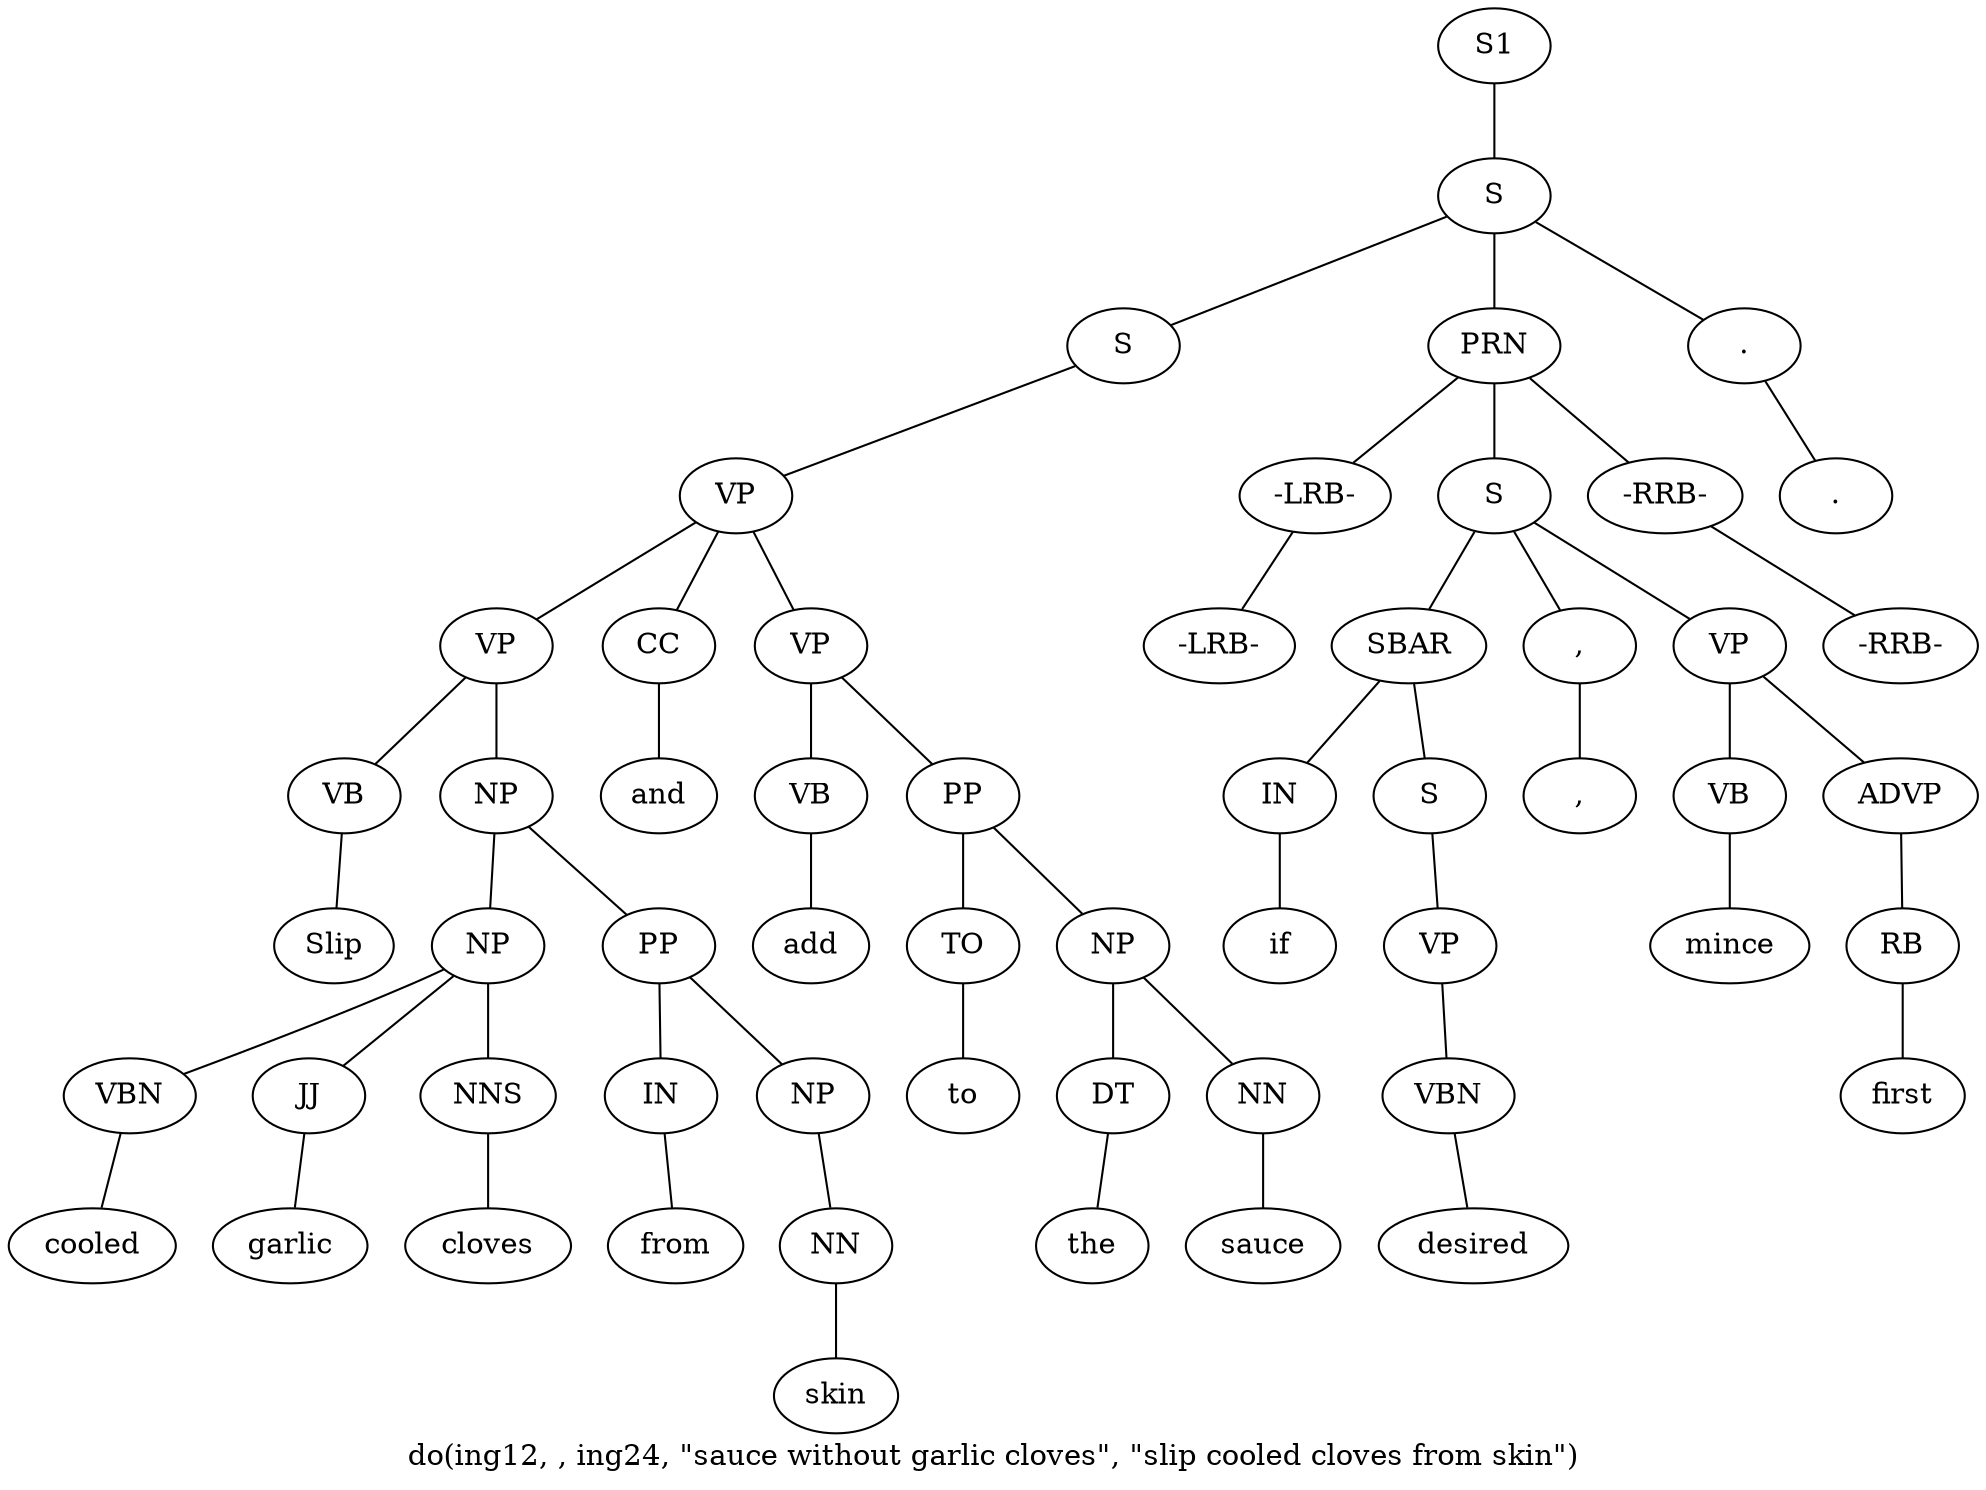 graph SyntaxGraph {
	label = "do(ing12, , ing24, \"sauce without garlic cloves\", \"slip cooled cloves from skin\")";
	Node0 [label="S1"];
	Node1 [label="S"];
	Node2 [label="S"];
	Node3 [label="VP"];
	Node4 [label="VP"];
	Node5 [label="VB"];
	Node6 [label="Slip"];
	Node7 [label="NP"];
	Node8 [label="NP"];
	Node9 [label="VBN"];
	Node10 [label="cooled"];
	Node11 [label="JJ"];
	Node12 [label="garlic"];
	Node13 [label="NNS"];
	Node14 [label="cloves"];
	Node15 [label="PP"];
	Node16 [label="IN"];
	Node17 [label="from"];
	Node18 [label="NP"];
	Node19 [label="NN"];
	Node20 [label="skin"];
	Node21 [label="CC"];
	Node22 [label="and"];
	Node23 [label="VP"];
	Node24 [label="VB"];
	Node25 [label="add"];
	Node26 [label="PP"];
	Node27 [label="TO"];
	Node28 [label="to"];
	Node29 [label="NP"];
	Node30 [label="DT"];
	Node31 [label="the"];
	Node32 [label="NN"];
	Node33 [label="sauce"];
	Node34 [label="PRN"];
	Node35 [label="-LRB-"];
	Node36 [label="-LRB-"];
	Node37 [label="S"];
	Node38 [label="SBAR"];
	Node39 [label="IN"];
	Node40 [label="if"];
	Node41 [label="S"];
	Node42 [label="VP"];
	Node43 [label="VBN"];
	Node44 [label="desired"];
	Node45 [label=","];
	Node46 [label=","];
	Node47 [label="VP"];
	Node48 [label="VB"];
	Node49 [label="mince"];
	Node50 [label="ADVP"];
	Node51 [label="RB"];
	Node52 [label="first"];
	Node53 [label="-RRB-"];
	Node54 [label="-RRB-"];
	Node55 [label="."];
	Node56 [label="."];

	Node0 -- Node1;
	Node1 -- Node2;
	Node1 -- Node34;
	Node1 -- Node55;
	Node2 -- Node3;
	Node3 -- Node4;
	Node3 -- Node21;
	Node3 -- Node23;
	Node4 -- Node5;
	Node4 -- Node7;
	Node5 -- Node6;
	Node7 -- Node8;
	Node7 -- Node15;
	Node8 -- Node9;
	Node8 -- Node11;
	Node8 -- Node13;
	Node9 -- Node10;
	Node11 -- Node12;
	Node13 -- Node14;
	Node15 -- Node16;
	Node15 -- Node18;
	Node16 -- Node17;
	Node18 -- Node19;
	Node19 -- Node20;
	Node21 -- Node22;
	Node23 -- Node24;
	Node23 -- Node26;
	Node24 -- Node25;
	Node26 -- Node27;
	Node26 -- Node29;
	Node27 -- Node28;
	Node29 -- Node30;
	Node29 -- Node32;
	Node30 -- Node31;
	Node32 -- Node33;
	Node34 -- Node35;
	Node34 -- Node37;
	Node34 -- Node53;
	Node35 -- Node36;
	Node37 -- Node38;
	Node37 -- Node45;
	Node37 -- Node47;
	Node38 -- Node39;
	Node38 -- Node41;
	Node39 -- Node40;
	Node41 -- Node42;
	Node42 -- Node43;
	Node43 -- Node44;
	Node45 -- Node46;
	Node47 -- Node48;
	Node47 -- Node50;
	Node48 -- Node49;
	Node50 -- Node51;
	Node51 -- Node52;
	Node53 -- Node54;
	Node55 -- Node56;
}